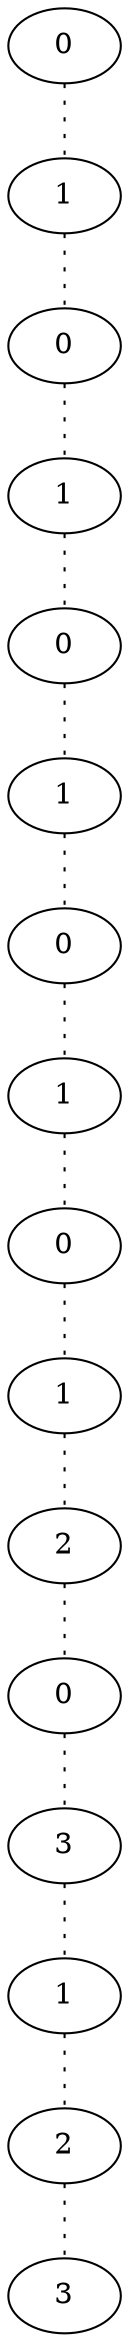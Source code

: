 graph {
a[label=0]
b[label=1]
c[label=0]
d[label=1]
e[label=0]
f[label=1]
g[label=0]
h[label=1]
i[label=0]
j[label=1]
k[label=2]
l[label=0]
m[label=3]
n[label=1]
o[label=2]
p[label=3]
a -- b [style=dotted];
b -- c [style=dotted];
c -- d [style=dotted];
d -- e [style=dotted];
e -- f [style=dotted];
f -- g [style=dotted];
g -- h [style=dotted];
h -- i [style=dotted];
i -- j [style=dotted];
j -- k [style=dotted];
k -- l [style=dotted];
l -- m [style=dotted];
m -- n [style=dotted];
n -- o [style=dotted];
o -- p [style=dotted];
}

